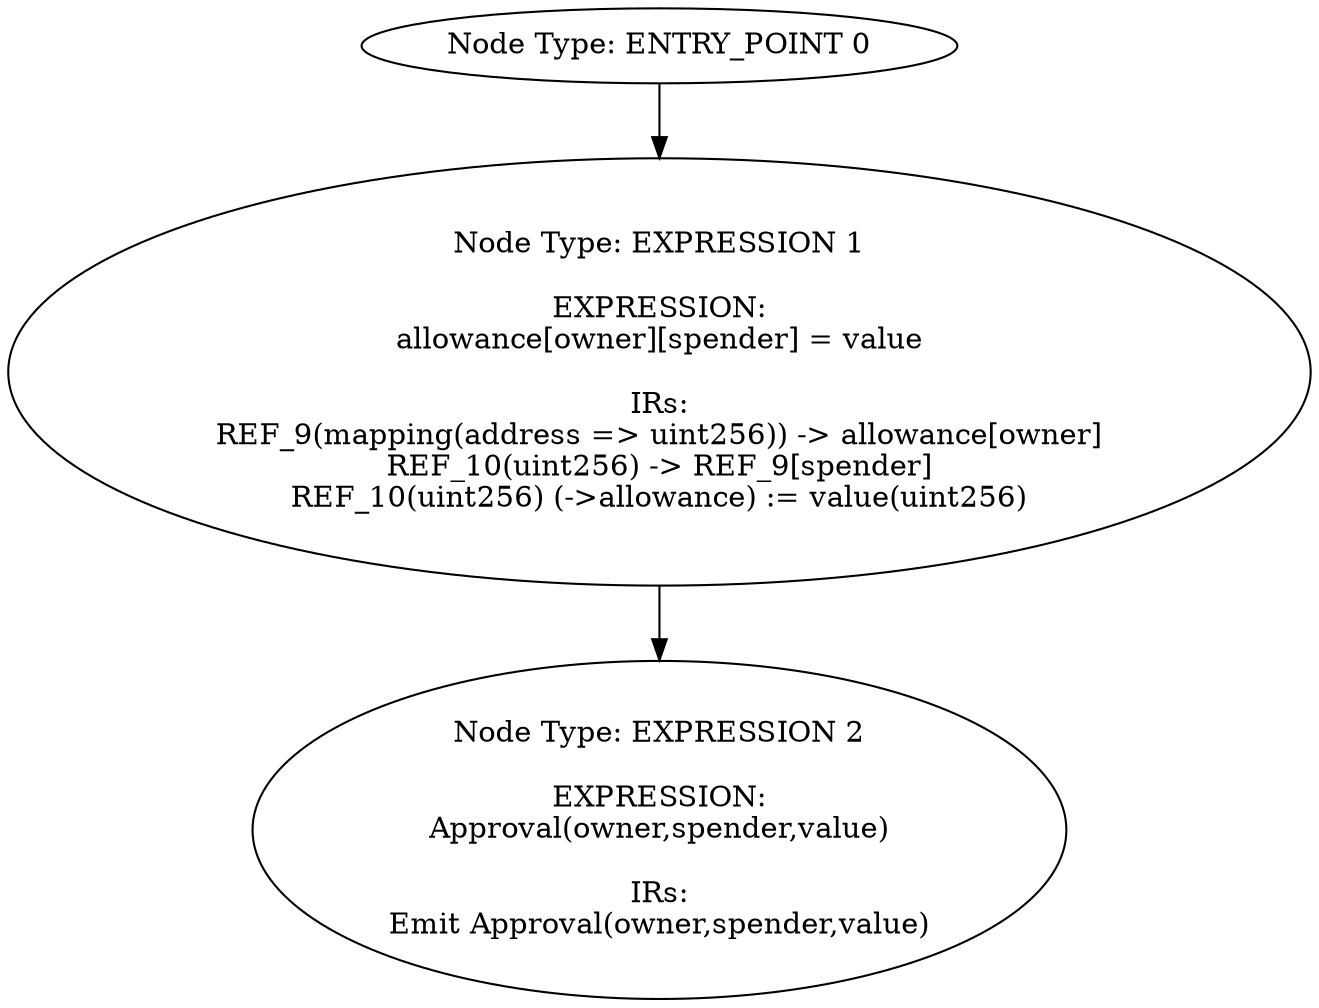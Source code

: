digraph{
0[label="Node Type: ENTRY_POINT 0
"];
0->1;
1[label="Node Type: EXPRESSION 1

EXPRESSION:
allowance[owner][spender] = value

IRs:
REF_9(mapping(address => uint256)) -> allowance[owner]
REF_10(uint256) -> REF_9[spender]
REF_10(uint256) (->allowance) := value(uint256)"];
1->2;
2[label="Node Type: EXPRESSION 2

EXPRESSION:
Approval(owner,spender,value)

IRs:
Emit Approval(owner,spender,value)"];
}
